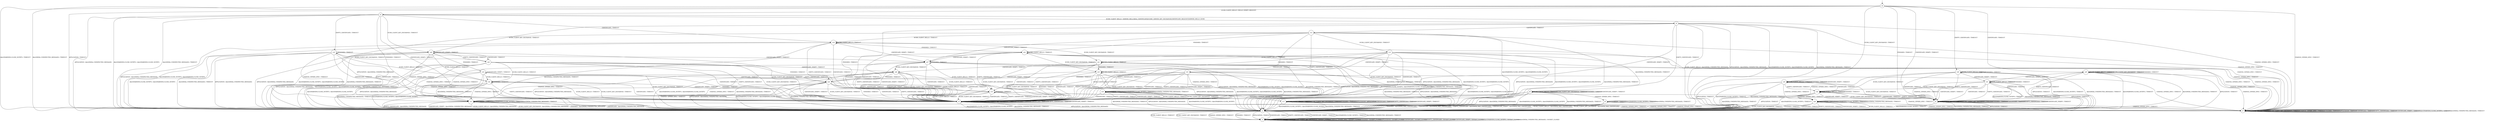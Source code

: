 digraph g {

	s0 [shape="circle" label="s0"];
	s1 [shape="circle" label="s1"];
	s2 [shape="circle" label="s2"];
	s3 [shape="circle" label="s3"];
	s4 [shape="circle" label="s4"];
	s5 [shape="circle" label="s5"];
	s6 [shape="circle" label="s6"];
	s7 [shape="circle" label="s7"];
	s8 [shape="circle" label="s8"];
	s9 [shape="circle" label="s9"];
	s10 [shape="circle" label="s10"];
	s11 [shape="circle" label="s11"];
	s12 [shape="circle" label="s12"];
	s13 [shape="circle" label="s13"];
	s14 [shape="circle" label="s14"];
	s15 [shape="circle" label="s15"];
	s16 [shape="circle" label="s16"];
	s17 [shape="circle" label="s17"];
	s18 [shape="circle" label="s18"];
	s19 [shape="circle" label="s19"];
	s20 [shape="circle" label="s20"];
	s21 [shape="circle" label="s21"];
	s22 [shape="circle" label="s22"];
	s23 [shape="circle" label="s23"];
	s24 [shape="circle" label="s24"];
	s25 [shape="circle" label="s25"];
	s26 [shape="circle" label="s26"];
	s27 [shape="circle" label="s27"];
	s28 [shape="circle" label="s28"];
	s29 [shape="circle" label="s29"];
	s30 [shape="circle" label="s30"];
	s31 [shape="circle" label="s31"];
	s32 [shape="circle" label="s32"];
	s33 [shape="circle" label="s33"];
	s34 [shape="circle" label="s34"];
	s0 -> s2 [label="ECDH_CLIENT_HELLO / HELLO_VERIFY_REQUEST"];
	s0 -> s19 [label="ECDH_CLIENT_KEY_EXCHANGE / TIMEOUT"];
	s0 -> s7 [label="CHANGE_CIPHER_SPEC / TIMEOUT"];
	s0 -> s5 [label="FINISHED / TIMEOUT"];
	s0 -> s1 [label="APPLICATION / TIMEOUT"];
	s0 -> s25 [label="CERTIFICATE / TIMEOUT"];
	s0 -> s30 [label="EMPTY_CERTIFICATE / TIMEOUT"];
	s0 -> s5 [label="CERTIFICATE_VERIFY / TIMEOUT"];
	s0 -> s1 [label="Alert(WARNING,CLOSE_NOTIFY) / TIMEOUT"];
	s0 -> s1 [label="Alert(FATAL,UNEXPECTED_MESSAGE) / TIMEOUT"];
	s1 -> s3 [label="ECDH_CLIENT_HELLO / TIMEOUT"];
	s1 -> s3 [label="ECDH_CLIENT_KEY_EXCHANGE / TIMEOUT"];
	s1 -> s3 [label="CHANGE_CIPHER_SPEC / TIMEOUT"];
	s1 -> s3 [label="FINISHED / TIMEOUT"];
	s1 -> s3 [label="APPLICATION / TIMEOUT"];
	s1 -> s3 [label="CERTIFICATE / TIMEOUT"];
	s1 -> s3 [label="EMPTY_CERTIFICATE / TIMEOUT"];
	s1 -> s3 [label="CERTIFICATE_VERIFY / TIMEOUT"];
	s1 -> s3 [label="Alert(WARNING,CLOSE_NOTIFY) / TIMEOUT"];
	s1 -> s3 [label="Alert(FATAL,UNEXPECTED_MESSAGE) / TIMEOUT"];
	s2 -> s4 [label="ECDH_CLIENT_HELLO / SERVER_HELLO|RSA_CERTIFICATE|ECDHE_SERVER_KEY_EXCHANGE|CERTIFICATE_REQUEST|SERVER_HELLO_DONE"];
	s2 -> s26 [label="ECDH_CLIENT_KEY_EXCHANGE / TIMEOUT"];
	s2 -> s7 [label="CHANGE_CIPHER_SPEC / TIMEOUT"];
	s2 -> s6 [label="FINISHED / TIMEOUT"];
	s2 -> s1 [label="APPLICATION / Alert(FATAL,UNEXPECTED_MESSAGE)"];
	s2 -> s18 [label="CERTIFICATE / TIMEOUT"];
	s2 -> s10 [label="EMPTY_CERTIFICATE / TIMEOUT"];
	s2 -> s6 [label="CERTIFICATE_VERIFY / TIMEOUT"];
	s2 -> s1 [label="Alert(WARNING,CLOSE_NOTIFY) / Alert(WARNING,CLOSE_NOTIFY)"];
	s2 -> s1 [label="Alert(FATAL,UNEXPECTED_MESSAGE) / TIMEOUT"];
	s3 -> s3 [label="ECDH_CLIENT_HELLO / SOCKET_CLOSED"];
	s3 -> s3 [label="ECDH_CLIENT_KEY_EXCHANGE / SOCKET_CLOSED"];
	s3 -> s3 [label="CHANGE_CIPHER_SPEC / SOCKET_CLOSED"];
	s3 -> s3 [label="FINISHED / SOCKET_CLOSED"];
	s3 -> s3 [label="APPLICATION / SOCKET_CLOSED"];
	s3 -> s3 [label="CERTIFICATE / SOCKET_CLOSED"];
	s3 -> s3 [label="EMPTY_CERTIFICATE / SOCKET_CLOSED"];
	s3 -> s3 [label="CERTIFICATE_VERIFY / SOCKET_CLOSED"];
	s3 -> s3 [label="Alert(WARNING,CLOSE_NOTIFY) / SOCKET_CLOSED"];
	s3 -> s3 [label="Alert(FATAL,UNEXPECTED_MESSAGE) / SOCKET_CLOSED"];
	s4 -> s1 [label="ECDH_CLIENT_HELLO / Alert(FATAL,UNEXPECTED_MESSAGE)"];
	s4 -> s26 [label="ECDH_CLIENT_KEY_EXCHANGE / TIMEOUT"];
	s4 -> s7 [label="CHANGE_CIPHER_SPEC / TIMEOUT"];
	s4 -> s6 [label="FINISHED / TIMEOUT"];
	s4 -> s1 [label="APPLICATION / Alert(FATAL,UNEXPECTED_MESSAGE)"];
	s4 -> s12 [label="CERTIFICATE / TIMEOUT"];
	s4 -> s8 [label="EMPTY_CERTIFICATE / TIMEOUT"];
	s4 -> s6 [label="CERTIFICATE_VERIFY / TIMEOUT"];
	s4 -> s1 [label="Alert(WARNING,CLOSE_NOTIFY) / Alert(WARNING,CLOSE_NOTIFY)"];
	s4 -> s1 [label="Alert(FATAL,UNEXPECTED_MESSAGE) / TIMEOUT"];
	s5 -> s5 [label="ECDH_CLIENT_HELLO / TIMEOUT"];
	s5 -> s5 [label="ECDH_CLIENT_KEY_EXCHANGE / TIMEOUT"];
	s5 -> s7 [label="CHANGE_CIPHER_SPEC / TIMEOUT"];
	s5 -> s5 [label="FINISHED / TIMEOUT"];
	s5 -> s1 [label="APPLICATION / TIMEOUT"];
	s5 -> s5 [label="CERTIFICATE / TIMEOUT"];
	s5 -> s5 [label="EMPTY_CERTIFICATE / TIMEOUT"];
	s5 -> s5 [label="CERTIFICATE_VERIFY / TIMEOUT"];
	s5 -> s1 [label="Alert(WARNING,CLOSE_NOTIFY) / TIMEOUT"];
	s5 -> s1 [label="Alert(FATAL,UNEXPECTED_MESSAGE) / TIMEOUT"];
	s6 -> s6 [label="ECDH_CLIENT_HELLO / TIMEOUT"];
	s6 -> s6 [label="ECDH_CLIENT_KEY_EXCHANGE / TIMEOUT"];
	s6 -> s7 [label="CHANGE_CIPHER_SPEC / TIMEOUT"];
	s6 -> s6 [label="FINISHED / TIMEOUT"];
	s6 -> s1 [label="APPLICATION / Alert(FATAL,UNEXPECTED_MESSAGE)"];
	s6 -> s6 [label="CERTIFICATE / TIMEOUT"];
	s6 -> s6 [label="EMPTY_CERTIFICATE / TIMEOUT"];
	s6 -> s6 [label="CERTIFICATE_VERIFY / TIMEOUT"];
	s6 -> s1 [label="Alert(WARNING,CLOSE_NOTIFY) / Alert(WARNING,CLOSE_NOTIFY)"];
	s6 -> s1 [label="Alert(FATAL,UNEXPECTED_MESSAGE) / TIMEOUT"];
	s7 -> s7 [label="ECDH_CLIENT_HELLO / TIMEOUT"];
	s7 -> s7 [label="ECDH_CLIENT_KEY_EXCHANGE / TIMEOUT"];
	s7 -> s7 [label="CHANGE_CIPHER_SPEC / TIMEOUT"];
	s7 -> s7 [label="FINISHED / TIMEOUT"];
	s7 -> s7 [label="APPLICATION / TIMEOUT"];
	s7 -> s7 [label="CERTIFICATE / TIMEOUT"];
	s7 -> s7 [label="EMPTY_CERTIFICATE / TIMEOUT"];
	s7 -> s7 [label="CERTIFICATE_VERIFY / TIMEOUT"];
	s7 -> s7 [label="Alert(WARNING,CLOSE_NOTIFY) / TIMEOUT"];
	s7 -> s7 [label="Alert(FATAL,UNEXPECTED_MESSAGE) / TIMEOUT"];
	s8 -> s8 [label="ECDH_CLIENT_HELLO / TIMEOUT"];
	s8 -> s8 [label="ECDH_CLIENT_KEY_EXCHANGE / TIMEOUT"];
	s8 -> s9 [label="CHANGE_CIPHER_SPEC / TIMEOUT"];
	s8 -> s8 [label="FINISHED / TIMEOUT"];
	s8 -> s1 [label="APPLICATION / Alert(FATAL,UNEXPECTED_MESSAGE)"];
	s8 -> s6 [label="CERTIFICATE / TIMEOUT"];
	s8 -> s6 [label="EMPTY_CERTIFICATE / TIMEOUT"];
	s8 -> s8 [label="CERTIFICATE_VERIFY / TIMEOUT"];
	s8 -> s1 [label="Alert(WARNING,CLOSE_NOTIFY) / Alert(WARNING,CLOSE_NOTIFY)"];
	s8 -> s1 [label="Alert(FATAL,UNEXPECTED_MESSAGE) / TIMEOUT"];
	s9 -> s1 [label="ECDH_CLIENT_HELLO / Alert(FATAL,BAD_CERTIFICATE)"];
	s9 -> s1 [label="ECDH_CLIENT_KEY_EXCHANGE / Alert(FATAL,BAD_CERTIFICATE)"];
	s9 -> s7 [label="CHANGE_CIPHER_SPEC / TIMEOUT"];
	s9 -> s1 [label="FINISHED / Alert(FATAL,BAD_CERTIFICATE)"];
	s9 -> s9 [label="APPLICATION / TIMEOUT"];
	s9 -> s1 [label="CERTIFICATE / Alert(FATAL,BAD_CERTIFICATE)"];
	s9 -> s1 [label="EMPTY_CERTIFICATE / Alert(FATAL,BAD_CERTIFICATE)"];
	s9 -> s1 [label="CERTIFICATE_VERIFY / Alert(FATAL,BAD_CERTIFICATE)"];
	s9 -> s9 [label="Alert(WARNING,CLOSE_NOTIFY) / TIMEOUT"];
	s9 -> s9 [label="Alert(FATAL,UNEXPECTED_MESSAGE) / TIMEOUT"];
	s10 -> s34 [label="ECDH_CLIENT_HELLO / TIMEOUT"];
	s10 -> s29 [label="ECDH_CLIENT_KEY_EXCHANGE / TIMEOUT"];
	s10 -> s11 [label="CHANGE_CIPHER_SPEC / TIMEOUT"];
	s10 -> s10 [label="FINISHED / TIMEOUT"];
	s10 -> s1 [label="APPLICATION / Alert(FATAL,UNEXPECTED_MESSAGE)"];
	s10 -> s6 [label="CERTIFICATE / TIMEOUT"];
	s10 -> s6 [label="EMPTY_CERTIFICATE / TIMEOUT"];
	s10 -> s27 [label="CERTIFICATE_VERIFY / TIMEOUT"];
	s10 -> s1 [label="Alert(WARNING,CLOSE_NOTIFY) / Alert(WARNING,CLOSE_NOTIFY)"];
	s10 -> s1 [label="Alert(FATAL,UNEXPECTED_MESSAGE) / TIMEOUT"];
	s11 -> s1 [label="ECDH_CLIENT_HELLO / Alert(FATAL,UNEXPECTED_MESSAGE)"];
	s11 -> s1 [label="ECDH_CLIENT_KEY_EXCHANGE / Alert(FATAL,UNEXPECTED_MESSAGE)"];
	s11 -> s7 [label="CHANGE_CIPHER_SPEC / TIMEOUT"];
	s11 -> s1 [label="FINISHED / Alert(FATAL,UNEXPECTED_MESSAGE)"];
	s11 -> s11 [label="APPLICATION / TIMEOUT"];
	s11 -> s1 [label="CERTIFICATE / Alert(FATAL,UNEXPECTED_MESSAGE)"];
	s11 -> s1 [label="EMPTY_CERTIFICATE / Alert(FATAL,UNEXPECTED_MESSAGE)"];
	s11 -> s1 [label="CERTIFICATE_VERIFY / Alert(FATAL,UNEXPECTED_MESSAGE)"];
	s11 -> s11 [label="Alert(WARNING,CLOSE_NOTIFY) / TIMEOUT"];
	s11 -> s11 [label="Alert(FATAL,UNEXPECTED_MESSAGE) / TIMEOUT"];
	s12 -> s18 [label="ECDH_CLIENT_HELLO / TIMEOUT"];
	s12 -> s13 [label="ECDH_CLIENT_KEY_EXCHANGE / TIMEOUT"];
	s12 -> s7 [label="CHANGE_CIPHER_SPEC / TIMEOUT"];
	s12 -> s22 [label="FINISHED / TIMEOUT"];
	s12 -> s1 [label="APPLICATION / Alert(FATAL,UNEXPECTED_MESSAGE)"];
	s12 -> s6 [label="CERTIFICATE / TIMEOUT"];
	s12 -> s6 [label="EMPTY_CERTIFICATE / TIMEOUT"];
	s12 -> s27 [label="CERTIFICATE_VERIFY / TIMEOUT"];
	s12 -> s1 [label="Alert(WARNING,CLOSE_NOTIFY) / Alert(WARNING,CLOSE_NOTIFY)"];
	s12 -> s1 [label="Alert(FATAL,UNEXPECTED_MESSAGE) / TIMEOUT"];
	s13 -> s21 [label="ECDH_CLIENT_HELLO / TIMEOUT"];
	s13 -> s6 [label="ECDH_CLIENT_KEY_EXCHANGE / TIMEOUT"];
	s13 -> s7 [label="CHANGE_CIPHER_SPEC / TIMEOUT"];
	s13 -> s23 [label="FINISHED / TIMEOUT"];
	s13 -> s1 [label="APPLICATION / Alert(FATAL,UNEXPECTED_MESSAGE)"];
	s13 -> s6 [label="CERTIFICATE / TIMEOUT"];
	s13 -> s6 [label="EMPTY_CERTIFICATE / TIMEOUT"];
	s13 -> s14 [label="CERTIFICATE_VERIFY / TIMEOUT"];
	s13 -> s1 [label="Alert(WARNING,CLOSE_NOTIFY) / Alert(WARNING,CLOSE_NOTIFY)"];
	s13 -> s1 [label="Alert(FATAL,UNEXPECTED_MESSAGE) / TIMEOUT"];
	s14 -> s15 [label="ECDH_CLIENT_HELLO / TIMEOUT"];
	s14 -> s6 [label="ECDH_CLIENT_KEY_EXCHANGE / TIMEOUT"];
	s14 -> s16 [label="CHANGE_CIPHER_SPEC / TIMEOUT"];
	s14 -> s24 [label="FINISHED / TIMEOUT"];
	s14 -> s1 [label="APPLICATION / Alert(FATAL,UNEXPECTED_MESSAGE)"];
	s14 -> s6 [label="CERTIFICATE / TIMEOUT"];
	s14 -> s6 [label="EMPTY_CERTIFICATE / TIMEOUT"];
	s14 -> s6 [label="CERTIFICATE_VERIFY / TIMEOUT"];
	s14 -> s1 [label="Alert(WARNING,CLOSE_NOTIFY) / Alert(WARNING,CLOSE_NOTIFY)"];
	s14 -> s1 [label="Alert(FATAL,UNEXPECTED_MESSAGE) / TIMEOUT"];
	s15 -> s6 [label="ECDH_CLIENT_HELLO / TIMEOUT"];
	s15 -> s6 [label="ECDH_CLIENT_KEY_EXCHANGE / TIMEOUT"];
	s15 -> s11 [label="CHANGE_CIPHER_SPEC / TIMEOUT"];
	s15 -> s15 [label="FINISHED / TIMEOUT"];
	s15 -> s1 [label="APPLICATION / Alert(FATAL,UNEXPECTED_MESSAGE)"];
	s15 -> s6 [label="CERTIFICATE / TIMEOUT"];
	s15 -> s6 [label="EMPTY_CERTIFICATE / TIMEOUT"];
	s15 -> s6 [label="CERTIFICATE_VERIFY / TIMEOUT"];
	s15 -> s1 [label="Alert(WARNING,CLOSE_NOTIFY) / Alert(WARNING,CLOSE_NOTIFY)"];
	s15 -> s1 [label="Alert(FATAL,UNEXPECTED_MESSAGE) / TIMEOUT"];
	s16 -> s6 [label="ECDH_CLIENT_HELLO / TIMEOUT"];
	s16 -> s6 [label="ECDH_CLIENT_KEY_EXCHANGE / TIMEOUT"];
	s16 -> s7 [label="CHANGE_CIPHER_SPEC / TIMEOUT"];
	s16 -> s17 [label="FINISHED / CHANGE_CIPHER_SPEC|FINISHED"];
	s16 -> s16 [label="APPLICATION / TIMEOUT"];
	s16 -> s6 [label="CERTIFICATE / TIMEOUT"];
	s16 -> s6 [label="EMPTY_CERTIFICATE / TIMEOUT"];
	s16 -> s6 [label="CERTIFICATE_VERIFY / TIMEOUT"];
	s16 -> s16 [label="Alert(WARNING,CLOSE_NOTIFY) / TIMEOUT"];
	s16 -> s16 [label="Alert(FATAL,UNEXPECTED_MESSAGE) / TIMEOUT"];
	s17 -> s17 [label="ECDH_CLIENT_HELLO / TIMEOUT"];
	s17 -> s17 [label="ECDH_CLIENT_KEY_EXCHANGE / TIMEOUT"];
	s17 -> s7 [label="CHANGE_CIPHER_SPEC / TIMEOUT"];
	s17 -> s17 [label="FINISHED / TIMEOUT"];
	s17 -> s17 [label="APPLICATION / APPLICATION"];
	s17 -> s17 [label="CERTIFICATE / TIMEOUT"];
	s17 -> s17 [label="EMPTY_CERTIFICATE / TIMEOUT"];
	s17 -> s17 [label="CERTIFICATE_VERIFY / TIMEOUT"];
	s17 -> s1 [label="Alert(WARNING,CLOSE_NOTIFY) / Alert(WARNING,CLOSE_NOTIFY)"];
	s17 -> s1 [label="Alert(FATAL,UNEXPECTED_MESSAGE) / TIMEOUT"];
	s18 -> s18 [label="ECDH_CLIENT_HELLO / TIMEOUT"];
	s18 -> s21 [label="ECDH_CLIENT_KEY_EXCHANGE / TIMEOUT"];
	s18 -> s7 [label="CHANGE_CIPHER_SPEC / TIMEOUT"];
	s18 -> s22 [label="FINISHED / TIMEOUT"];
	s18 -> s1 [label="APPLICATION / Alert(FATAL,UNEXPECTED_MESSAGE)"];
	s18 -> s6 [label="CERTIFICATE / TIMEOUT"];
	s18 -> s6 [label="EMPTY_CERTIFICATE / TIMEOUT"];
	s18 -> s27 [label="CERTIFICATE_VERIFY / TIMEOUT"];
	s18 -> s1 [label="Alert(WARNING,CLOSE_NOTIFY) / Alert(WARNING,CLOSE_NOTIFY)"];
	s18 -> s1 [label="Alert(FATAL,UNEXPECTED_MESSAGE) / TIMEOUT"];
	s19 -> s19 [label="ECDH_CLIENT_HELLO / TIMEOUT"];
	s19 -> s5 [label="ECDH_CLIENT_KEY_EXCHANGE / TIMEOUT"];
	s19 -> s20 [label="CHANGE_CIPHER_SPEC / TIMEOUT"];
	s19 -> s19 [label="FINISHED / TIMEOUT"];
	s19 -> s1 [label="APPLICATION / TIMEOUT"];
	s19 -> s32 [label="CERTIFICATE / TIMEOUT"];
	s19 -> s32 [label="EMPTY_CERTIFICATE / TIMEOUT"];
	s19 -> s19 [label="CERTIFICATE_VERIFY / TIMEOUT"];
	s19 -> s1 [label="Alert(WARNING,CLOSE_NOTIFY) / TIMEOUT"];
	s19 -> s1 [label="Alert(FATAL,UNEXPECTED_MESSAGE) / TIMEOUT"];
	s20 -> s1 [label="ECDH_CLIENT_HELLO / TIMEOUT"];
	s20 -> s1 [label="ECDH_CLIENT_KEY_EXCHANGE / TIMEOUT"];
	s20 -> s7 [label="CHANGE_CIPHER_SPEC / TIMEOUT"];
	s20 -> s1 [label="FINISHED / TIMEOUT"];
	s20 -> s20 [label="APPLICATION / TIMEOUT"];
	s20 -> s1 [label="CERTIFICATE / TIMEOUT"];
	s20 -> s1 [label="EMPTY_CERTIFICATE / TIMEOUT"];
	s20 -> s1 [label="CERTIFICATE_VERIFY / TIMEOUT"];
	s20 -> s20 [label="Alert(WARNING,CLOSE_NOTIFY) / TIMEOUT"];
	s20 -> s20 [label="Alert(FATAL,UNEXPECTED_MESSAGE) / TIMEOUT"];
	s21 -> s21 [label="ECDH_CLIENT_HELLO / TIMEOUT"];
	s21 -> s6 [label="ECDH_CLIENT_KEY_EXCHANGE / TIMEOUT"];
	s21 -> s7 [label="CHANGE_CIPHER_SPEC / TIMEOUT"];
	s21 -> s23 [label="FINISHED / TIMEOUT"];
	s21 -> s1 [label="APPLICATION / Alert(FATAL,UNEXPECTED_MESSAGE)"];
	s21 -> s6 [label="CERTIFICATE / TIMEOUT"];
	s21 -> s6 [label="EMPTY_CERTIFICATE / TIMEOUT"];
	s21 -> s28 [label="CERTIFICATE_VERIFY / TIMEOUT"];
	s21 -> s1 [label="Alert(WARNING,CLOSE_NOTIFY) / Alert(WARNING,CLOSE_NOTIFY)"];
	s21 -> s1 [label="Alert(FATAL,UNEXPECTED_MESSAGE) / TIMEOUT"];
	s22 -> s22 [label="ECDH_CLIENT_HELLO / TIMEOUT"];
	s22 -> s23 [label="ECDH_CLIENT_KEY_EXCHANGE / TIMEOUT"];
	s22 -> s7 [label="CHANGE_CIPHER_SPEC / TIMEOUT"];
	s22 -> s6 [label="FINISHED / TIMEOUT"];
	s22 -> s1 [label="APPLICATION / Alert(FATAL,UNEXPECTED_MESSAGE)"];
	s22 -> s6 [label="CERTIFICATE / TIMEOUT"];
	s22 -> s6 [label="EMPTY_CERTIFICATE / TIMEOUT"];
	s22 -> s27 [label="CERTIFICATE_VERIFY / TIMEOUT"];
	s22 -> s1 [label="Alert(WARNING,CLOSE_NOTIFY) / Alert(WARNING,CLOSE_NOTIFY)"];
	s22 -> s1 [label="Alert(FATAL,UNEXPECTED_MESSAGE) / TIMEOUT"];
	s23 -> s23 [label="ECDH_CLIENT_HELLO / TIMEOUT"];
	s23 -> s6 [label="ECDH_CLIENT_KEY_EXCHANGE / TIMEOUT"];
	s23 -> s7 [label="CHANGE_CIPHER_SPEC / TIMEOUT"];
	s23 -> s6 [label="FINISHED / TIMEOUT"];
	s23 -> s1 [label="APPLICATION / Alert(FATAL,UNEXPECTED_MESSAGE)"];
	s23 -> s6 [label="CERTIFICATE / TIMEOUT"];
	s23 -> s6 [label="EMPTY_CERTIFICATE / TIMEOUT"];
	s23 -> s24 [label="CERTIFICATE_VERIFY / TIMEOUT"];
	s23 -> s1 [label="Alert(WARNING,CLOSE_NOTIFY) / Alert(WARNING,CLOSE_NOTIFY)"];
	s23 -> s1 [label="Alert(FATAL,UNEXPECTED_MESSAGE) / TIMEOUT"];
	s24 -> s15 [label="ECDH_CLIENT_HELLO / TIMEOUT"];
	s24 -> s6 [label="ECDH_CLIENT_KEY_EXCHANGE / TIMEOUT"];
	s24 -> s11 [label="CHANGE_CIPHER_SPEC / TIMEOUT"];
	s24 -> s6 [label="FINISHED / TIMEOUT"];
	s24 -> s1 [label="APPLICATION / Alert(FATAL,UNEXPECTED_MESSAGE)"];
	s24 -> s6 [label="CERTIFICATE / TIMEOUT"];
	s24 -> s6 [label="EMPTY_CERTIFICATE / TIMEOUT"];
	s24 -> s6 [label="CERTIFICATE_VERIFY / TIMEOUT"];
	s24 -> s1 [label="Alert(WARNING,CLOSE_NOTIFY) / Alert(WARNING,CLOSE_NOTIFY)"];
	s24 -> s1 [label="Alert(FATAL,UNEXPECTED_MESSAGE) / TIMEOUT"];
	s25 -> s25 [label="ECDH_CLIENT_HELLO / TIMEOUT"];
	s25 -> s25 [label="ECDH_CLIENT_KEY_EXCHANGE / TIMEOUT"];
	s25 -> s7 [label="CHANGE_CIPHER_SPEC / TIMEOUT"];
	s25 -> s25 [label="FINISHED / TIMEOUT"];
	s25 -> s1 [label="APPLICATION / TIMEOUT"];
	s25 -> s5 [label="CERTIFICATE / TIMEOUT"];
	s25 -> s5 [label="EMPTY_CERTIFICATE / TIMEOUT"];
	s25 -> s31 [label="CERTIFICATE_VERIFY / TIMEOUT"];
	s25 -> s1 [label="Alert(WARNING,CLOSE_NOTIFY) / TIMEOUT"];
	s25 -> s1 [label="Alert(FATAL,UNEXPECTED_MESSAGE) / TIMEOUT"];
	s26 -> s34 [label="ECDH_CLIENT_HELLO / TIMEOUT"];
	s26 -> s6 [label="ECDH_CLIENT_KEY_EXCHANGE / TIMEOUT"];
	s26 -> s11 [label="CHANGE_CIPHER_SPEC / TIMEOUT"];
	s26 -> s33 [label="FINISHED / TIMEOUT"];
	s26 -> s1 [label="APPLICATION / Alert(FATAL,UNEXPECTED_MESSAGE)"];
	s26 -> s29 [label="CERTIFICATE / TIMEOUT"];
	s26 -> s29 [label="EMPTY_CERTIFICATE / TIMEOUT"];
	s26 -> s26 [label="CERTIFICATE_VERIFY / TIMEOUT"];
	s26 -> s1 [label="Alert(WARNING,CLOSE_NOTIFY) / Alert(WARNING,CLOSE_NOTIFY)"];
	s26 -> s1 [label="Alert(FATAL,UNEXPECTED_MESSAGE) / TIMEOUT"];
	s27 -> s15 [label="ECDH_CLIENT_HELLO / TIMEOUT"];
	s27 -> s28 [label="ECDH_CLIENT_KEY_EXCHANGE / TIMEOUT"];
	s27 -> s11 [label="CHANGE_CIPHER_SPEC / TIMEOUT"];
	s27 -> s27 [label="FINISHED / TIMEOUT"];
	s27 -> s1 [label="APPLICATION / Alert(FATAL,UNEXPECTED_MESSAGE)"];
	s27 -> s6 [label="CERTIFICATE / TIMEOUT"];
	s27 -> s6 [label="EMPTY_CERTIFICATE / TIMEOUT"];
	s27 -> s6 [label="CERTIFICATE_VERIFY / TIMEOUT"];
	s27 -> s1 [label="Alert(WARNING,CLOSE_NOTIFY) / Alert(WARNING,CLOSE_NOTIFY)"];
	s27 -> s1 [label="Alert(FATAL,UNEXPECTED_MESSAGE) / TIMEOUT"];
	s28 -> s15 [label="ECDH_CLIENT_HELLO / TIMEOUT"];
	s28 -> s6 [label="ECDH_CLIENT_KEY_EXCHANGE / TIMEOUT"];
	s28 -> s11 [label="CHANGE_CIPHER_SPEC / TIMEOUT"];
	s28 -> s24 [label="FINISHED / TIMEOUT"];
	s28 -> s1 [label="APPLICATION / Alert(FATAL,UNEXPECTED_MESSAGE)"];
	s28 -> s6 [label="CERTIFICATE / TIMEOUT"];
	s28 -> s6 [label="EMPTY_CERTIFICATE / TIMEOUT"];
	s28 -> s6 [label="CERTIFICATE_VERIFY / TIMEOUT"];
	s28 -> s1 [label="Alert(WARNING,CLOSE_NOTIFY) / Alert(WARNING,CLOSE_NOTIFY)"];
	s28 -> s1 [label="Alert(FATAL,UNEXPECTED_MESSAGE) / TIMEOUT"];
	s29 -> s34 [label="ECDH_CLIENT_HELLO / TIMEOUT"];
	s29 -> s6 [label="ECDH_CLIENT_KEY_EXCHANGE / TIMEOUT"];
	s29 -> s11 [label="CHANGE_CIPHER_SPEC / TIMEOUT"];
	s29 -> s24 [label="FINISHED / TIMEOUT"];
	s29 -> s1 [label="APPLICATION / Alert(FATAL,UNEXPECTED_MESSAGE)"];
	s29 -> s6 [label="CERTIFICATE / TIMEOUT"];
	s29 -> s6 [label="EMPTY_CERTIFICATE / TIMEOUT"];
	s29 -> s28 [label="CERTIFICATE_VERIFY / TIMEOUT"];
	s29 -> s1 [label="Alert(WARNING,CLOSE_NOTIFY) / Alert(WARNING,CLOSE_NOTIFY)"];
	s29 -> s1 [label="Alert(FATAL,UNEXPECTED_MESSAGE) / TIMEOUT"];
	s30 -> s30 [label="ECDH_CLIENT_HELLO / TIMEOUT"];
	s30 -> s32 [label="ECDH_CLIENT_KEY_EXCHANGE / TIMEOUT"];
	s30 -> s20 [label="CHANGE_CIPHER_SPEC / TIMEOUT"];
	s30 -> s30 [label="FINISHED / TIMEOUT"];
	s30 -> s1 [label="APPLICATION / TIMEOUT"];
	s30 -> s5 [label="CERTIFICATE / TIMEOUT"];
	s30 -> s5 [label="EMPTY_CERTIFICATE / TIMEOUT"];
	s30 -> s31 [label="CERTIFICATE_VERIFY / TIMEOUT"];
	s30 -> s1 [label="Alert(WARNING,CLOSE_NOTIFY) / TIMEOUT"];
	s30 -> s1 [label="Alert(FATAL,UNEXPECTED_MESSAGE) / TIMEOUT"];
	s31 -> s31 [label="ECDH_CLIENT_HELLO / TIMEOUT"];
	s31 -> s32 [label="ECDH_CLIENT_KEY_EXCHANGE / TIMEOUT"];
	s31 -> s20 [label="CHANGE_CIPHER_SPEC / TIMEOUT"];
	s31 -> s31 [label="FINISHED / TIMEOUT"];
	s31 -> s1 [label="APPLICATION / TIMEOUT"];
	s31 -> s5 [label="CERTIFICATE / TIMEOUT"];
	s31 -> s5 [label="EMPTY_CERTIFICATE / TIMEOUT"];
	s31 -> s5 [label="CERTIFICATE_VERIFY / TIMEOUT"];
	s31 -> s1 [label="Alert(WARNING,CLOSE_NOTIFY) / TIMEOUT"];
	s31 -> s1 [label="Alert(FATAL,UNEXPECTED_MESSAGE) / TIMEOUT"];
	s32 -> s32 [label="ECDH_CLIENT_HELLO / TIMEOUT"];
	s32 -> s5 [label="ECDH_CLIENT_KEY_EXCHANGE / TIMEOUT"];
	s32 -> s20 [label="CHANGE_CIPHER_SPEC / TIMEOUT"];
	s32 -> s32 [label="FINISHED / TIMEOUT"];
	s32 -> s1 [label="APPLICATION / TIMEOUT"];
	s32 -> s5 [label="CERTIFICATE / TIMEOUT"];
	s32 -> s5 [label="EMPTY_CERTIFICATE / TIMEOUT"];
	s32 -> s5 [label="CERTIFICATE_VERIFY / TIMEOUT"];
	s32 -> s1 [label="Alert(WARNING,CLOSE_NOTIFY) / TIMEOUT"];
	s32 -> s1 [label="Alert(FATAL,UNEXPECTED_MESSAGE) / TIMEOUT"];
	s33 -> s34 [label="ECDH_CLIENT_HELLO / TIMEOUT"];
	s33 -> s6 [label="ECDH_CLIENT_KEY_EXCHANGE / TIMEOUT"];
	s33 -> s11 [label="CHANGE_CIPHER_SPEC / TIMEOUT"];
	s33 -> s6 [label="FINISHED / TIMEOUT"];
	s33 -> s1 [label="APPLICATION / Alert(FATAL,UNEXPECTED_MESSAGE)"];
	s33 -> s24 [label="CERTIFICATE / TIMEOUT"];
	s33 -> s24 [label="EMPTY_CERTIFICATE / TIMEOUT"];
	s33 -> s33 [label="CERTIFICATE_VERIFY / TIMEOUT"];
	s33 -> s1 [label="Alert(WARNING,CLOSE_NOTIFY) / Alert(WARNING,CLOSE_NOTIFY)"];
	s33 -> s1 [label="Alert(FATAL,UNEXPECTED_MESSAGE) / TIMEOUT"];
	s34 -> s6 [label="ECDH_CLIENT_HELLO / TIMEOUT"];
	s34 -> s6 [label="ECDH_CLIENT_KEY_EXCHANGE / TIMEOUT"];
	s34 -> s11 [label="CHANGE_CIPHER_SPEC / TIMEOUT"];
	s34 -> s34 [label="FINISHED / TIMEOUT"];
	s34 -> s1 [label="APPLICATION / Alert(FATAL,UNEXPECTED_MESSAGE)"];
	s34 -> s6 [label="CERTIFICATE / TIMEOUT"];
	s34 -> s6 [label="EMPTY_CERTIFICATE / TIMEOUT"];
	s34 -> s15 [label="CERTIFICATE_VERIFY / TIMEOUT"];
	s34 -> s1 [label="Alert(WARNING,CLOSE_NOTIFY) / Alert(WARNING,CLOSE_NOTIFY)"];
	s34 -> s1 [label="Alert(FATAL,UNEXPECTED_MESSAGE) / TIMEOUT"];

__start0 [label="" shape="none" width="0" height="0"];
__start0 -> s0;

}
